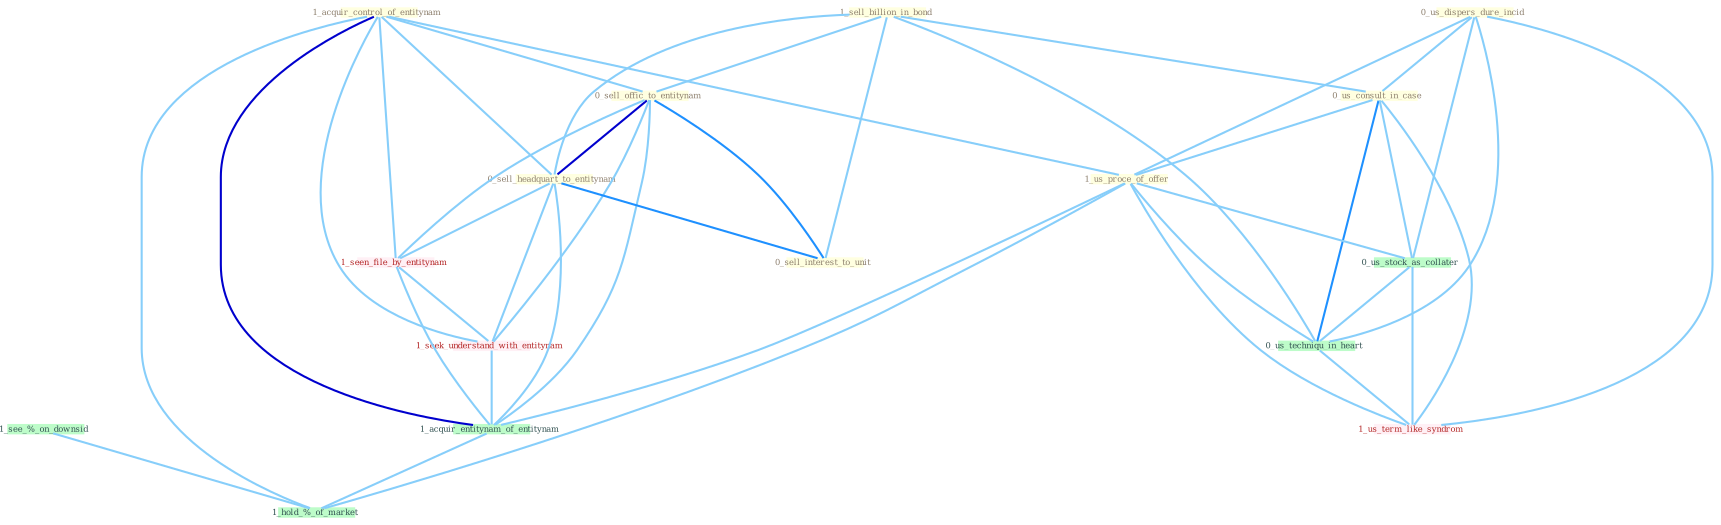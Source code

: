 Graph G{ 
    node
    [shape=polygon,style=filled,width=.5,height=.06,color="#BDFCC9",fixedsize=true,fontsize=4,
    fontcolor="#2f4f4f"];
    {node
    [color="#ffffe0", fontcolor="#8b7d6b"] "1_sell_billion_in_bond " "0_us_dispers_dure_incid " "1_acquir_control_of_entitynam " "0_us_consult_in_case " "0_sell_offic_to_entitynam " "0_sell_headquart_to_entitynam " "0_sell_interest_to_unit " "1_us_proce_of_offer "}
{node [color="#fff0f5", fontcolor="#b22222"] "1_seen_file_by_entitynam " "1_seek_understand_with_entitynam " "1_us_term_like_syndrom "}
edge [color="#B0E2FF"];

	"1_sell_billion_in_bond " -- "0_us_consult_in_case " [w="1", color="#87cefa" ];
	"1_sell_billion_in_bond " -- "0_sell_offic_to_entitynam " [w="1", color="#87cefa" ];
	"1_sell_billion_in_bond " -- "0_sell_headquart_to_entitynam " [w="1", color="#87cefa" ];
	"1_sell_billion_in_bond " -- "0_sell_interest_to_unit " [w="1", color="#87cefa" ];
	"1_sell_billion_in_bond " -- "0_us_techniqu_in_heart " [w="1", color="#87cefa" ];
	"0_us_dispers_dure_incid " -- "0_us_consult_in_case " [w="1", color="#87cefa" ];
	"0_us_dispers_dure_incid " -- "1_us_proce_of_offer " [w="1", color="#87cefa" ];
	"0_us_dispers_dure_incid " -- "0_us_stock_as_collater " [w="1", color="#87cefa" ];
	"0_us_dispers_dure_incid " -- "0_us_techniqu_in_heart " [w="1", color="#87cefa" ];
	"0_us_dispers_dure_incid " -- "1_us_term_like_syndrom " [w="1", color="#87cefa" ];
	"1_acquir_control_of_entitynam " -- "0_sell_offic_to_entitynam " [w="1", color="#87cefa" ];
	"1_acquir_control_of_entitynam " -- "0_sell_headquart_to_entitynam " [w="1", color="#87cefa" ];
	"1_acquir_control_of_entitynam " -- "1_us_proce_of_offer " [w="1", color="#87cefa" ];
	"1_acquir_control_of_entitynam " -- "1_seen_file_by_entitynam " [w="1", color="#87cefa" ];
	"1_acquir_control_of_entitynam " -- "1_seek_understand_with_entitynam " [w="1", color="#87cefa" ];
	"1_acquir_control_of_entitynam " -- "1_acquir_entitynam_of_entitynam " [w="3", color="#0000cd" , len=0.6];
	"1_acquir_control_of_entitynam " -- "1_hold_%_of_market " [w="1", color="#87cefa" ];
	"0_us_consult_in_case " -- "1_us_proce_of_offer " [w="1", color="#87cefa" ];
	"0_us_consult_in_case " -- "0_us_stock_as_collater " [w="1", color="#87cefa" ];
	"0_us_consult_in_case " -- "0_us_techniqu_in_heart " [w="2", color="#1e90ff" , len=0.8];
	"0_us_consult_in_case " -- "1_us_term_like_syndrom " [w="1", color="#87cefa" ];
	"0_sell_offic_to_entitynam " -- "0_sell_headquart_to_entitynam " [w="3", color="#0000cd" , len=0.6];
	"0_sell_offic_to_entitynam " -- "0_sell_interest_to_unit " [w="2", color="#1e90ff" , len=0.8];
	"0_sell_offic_to_entitynam " -- "1_seen_file_by_entitynam " [w="1", color="#87cefa" ];
	"0_sell_offic_to_entitynam " -- "1_seek_understand_with_entitynam " [w="1", color="#87cefa" ];
	"0_sell_offic_to_entitynam " -- "1_acquir_entitynam_of_entitynam " [w="1", color="#87cefa" ];
	"0_sell_headquart_to_entitynam " -- "0_sell_interest_to_unit " [w="2", color="#1e90ff" , len=0.8];
	"0_sell_headquart_to_entitynam " -- "1_seen_file_by_entitynam " [w="1", color="#87cefa" ];
	"0_sell_headquart_to_entitynam " -- "1_seek_understand_with_entitynam " [w="1", color="#87cefa" ];
	"0_sell_headquart_to_entitynam " -- "1_acquir_entitynam_of_entitynam " [w="1", color="#87cefa" ];
	"1_us_proce_of_offer " -- "0_us_stock_as_collater " [w="1", color="#87cefa" ];
	"1_us_proce_of_offer " -- "1_acquir_entitynam_of_entitynam " [w="1", color="#87cefa" ];
	"1_us_proce_of_offer " -- "0_us_techniqu_in_heart " [w="1", color="#87cefa" ];
	"1_us_proce_of_offer " -- "1_us_term_like_syndrom " [w="1", color="#87cefa" ];
	"1_us_proce_of_offer " -- "1_hold_%_of_market " [w="1", color="#87cefa" ];
	"1_seen_file_by_entitynam " -- "1_seek_understand_with_entitynam " [w="1", color="#87cefa" ];
	"1_seen_file_by_entitynam " -- "1_acquir_entitynam_of_entitynam " [w="1", color="#87cefa" ];
	"0_us_stock_as_collater " -- "0_us_techniqu_in_heart " [w="1", color="#87cefa" ];
	"0_us_stock_as_collater " -- "1_us_term_like_syndrom " [w="1", color="#87cefa" ];
	"1_seek_understand_with_entitynam " -- "1_acquir_entitynam_of_entitynam " [w="1", color="#87cefa" ];
	"1_acquir_entitynam_of_entitynam " -- "1_hold_%_of_market " [w="1", color="#87cefa" ];
	"0_us_techniqu_in_heart " -- "1_us_term_like_syndrom " [w="1", color="#87cefa" ];
	"1_see_%_on_downsid " -- "1_hold_%_of_market " [w="1", color="#87cefa" ];
}